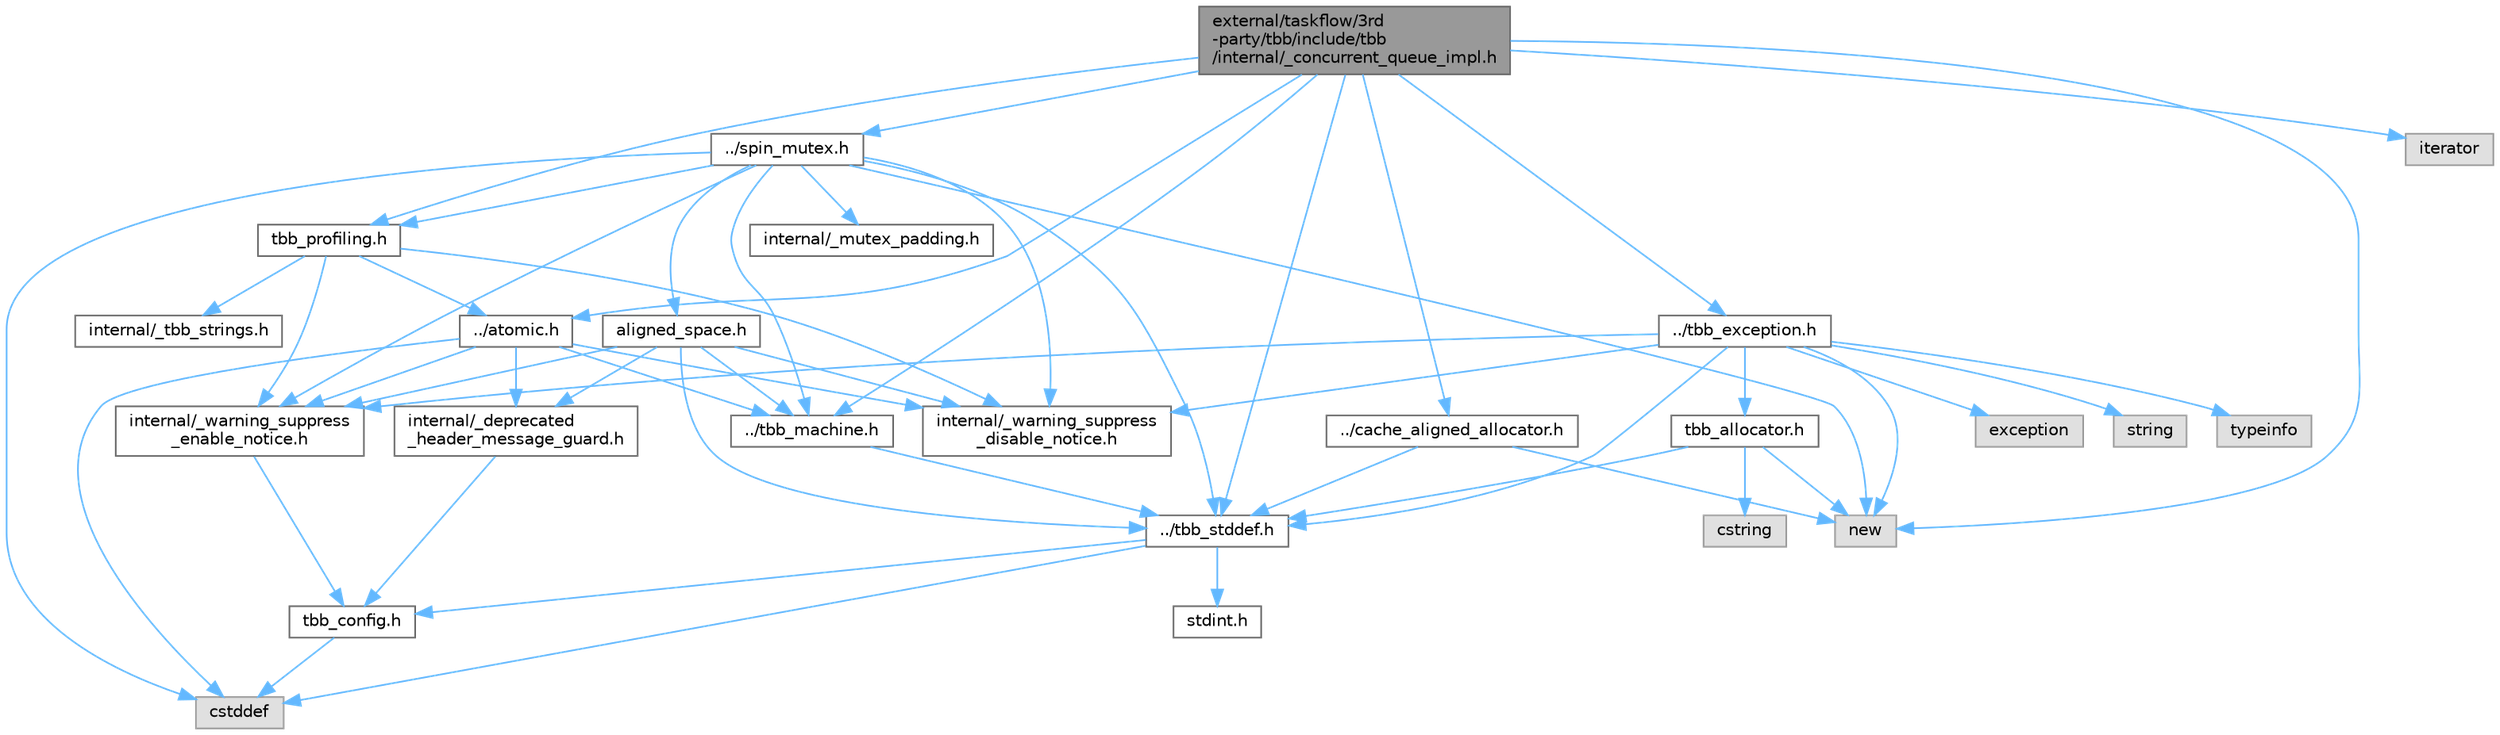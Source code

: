 digraph "external/taskflow/3rd-party/tbb/include/tbb/internal/_concurrent_queue_impl.h"
{
 // LATEX_PDF_SIZE
  bgcolor="transparent";
  edge [fontname=Helvetica,fontsize=10,labelfontname=Helvetica,labelfontsize=10];
  node [fontname=Helvetica,fontsize=10,shape=box,height=0.2,width=0.4];
  Node1 [id="Node000001",label="external/taskflow/3rd\l-party/tbb/include/tbb\l/internal/_concurrent_queue_impl.h",height=0.2,width=0.4,color="gray40", fillcolor="grey60", style="filled", fontcolor="black",tooltip=" "];
  Node1 -> Node2 [id="edge53_Node000001_Node000002",color="steelblue1",style="solid",tooltip=" "];
  Node2 [id="Node000002",label="../tbb_stddef.h",height=0.2,width=0.4,color="grey40", fillcolor="white", style="filled",URL="$tbb__stddef_8h.html",tooltip=" "];
  Node2 -> Node3 [id="edge54_Node000002_Node000003",color="steelblue1",style="solid",tooltip=" "];
  Node3 [id="Node000003",label="tbb_config.h",height=0.2,width=0.4,color="grey40", fillcolor="white", style="filled",URL="$tbb__config_8h.html",tooltip=" "];
  Node3 -> Node4 [id="edge55_Node000003_Node000004",color="steelblue1",style="solid",tooltip=" "];
  Node4 [id="Node000004",label="cstddef",height=0.2,width=0.4,color="grey60", fillcolor="#E0E0E0", style="filled",tooltip=" "];
  Node2 -> Node4 [id="edge56_Node000002_Node000004",color="steelblue1",style="solid",tooltip=" "];
  Node2 -> Node5 [id="edge57_Node000002_Node000005",color="steelblue1",style="solid",tooltip=" "];
  Node5 [id="Node000005",label="stdint.h",height=0.2,width=0.4,color="grey40", fillcolor="white", style="filled",URL="$stdint_8h.html",tooltip=" "];
  Node1 -> Node6 [id="edge58_Node000001_Node000006",color="steelblue1",style="solid",tooltip=" "];
  Node6 [id="Node000006",label="../tbb_machine.h",height=0.2,width=0.4,color="grey40", fillcolor="white", style="filled",URL="$tbb__machine_8h.html",tooltip=" "];
  Node6 -> Node2 [id="edge59_Node000006_Node000002",color="steelblue1",style="solid",tooltip=" "];
  Node1 -> Node7 [id="edge60_Node000001_Node000007",color="steelblue1",style="solid",tooltip=" "];
  Node7 [id="Node000007",label="../atomic.h",height=0.2,width=0.4,color="grey40", fillcolor="white", style="filled",URL="$external_2taskflow_23rd-party_2tbb_2include_2tbb_2atomic_8h.html",tooltip=" "];
  Node7 -> Node8 [id="edge61_Node000007_Node000008",color="steelblue1",style="solid",tooltip=" "];
  Node8 [id="Node000008",label="internal/_deprecated\l_header_message_guard.h",height=0.2,width=0.4,color="grey40", fillcolor="white", style="filled",URL="$__deprecated__header__message__guard_8h.html",tooltip=" "];
  Node8 -> Node3 [id="edge62_Node000008_Node000003",color="steelblue1",style="solid",tooltip=" "];
  Node7 -> Node9 [id="edge63_Node000007_Node000009",color="steelblue1",style="solid",tooltip=" "];
  Node9 [id="Node000009",label="internal/_warning_suppress\l_enable_notice.h",height=0.2,width=0.4,color="grey40", fillcolor="white", style="filled",URL="$__warning__suppress__enable__notice_8h.html",tooltip=" "];
  Node9 -> Node3 [id="edge64_Node000009_Node000003",color="steelblue1",style="solid",tooltip=" "];
  Node7 -> Node4 [id="edge65_Node000007_Node000004",color="steelblue1",style="solid",tooltip=" "];
  Node7 -> Node6 [id="edge66_Node000007_Node000006",color="steelblue1",style="solid",tooltip=" "];
  Node7 -> Node10 [id="edge67_Node000007_Node000010",color="steelblue1",style="solid",tooltip=" "];
  Node10 [id="Node000010",label="internal/_warning_suppress\l_disable_notice.h",height=0.2,width=0.4,color="grey40", fillcolor="white", style="filled",URL="$__warning__suppress__disable__notice_8h.html",tooltip=" "];
  Node1 -> Node11 [id="edge68_Node000001_Node000011",color="steelblue1",style="solid",tooltip=" "];
  Node11 [id="Node000011",label="../spin_mutex.h",height=0.2,width=0.4,color="grey40", fillcolor="white", style="filled",URL="$external_2taskflow_23rd-party_2tbb_2include_2tbb_2spin__mutex_8h.html",tooltip=" "];
  Node11 -> Node9 [id="edge69_Node000011_Node000009",color="steelblue1",style="solid",tooltip=" "];
  Node11 -> Node4 [id="edge70_Node000011_Node000004",color="steelblue1",style="solid",tooltip=" "];
  Node11 -> Node12 [id="edge71_Node000011_Node000012",color="steelblue1",style="solid",tooltip=" "];
  Node12 [id="Node000012",label="new",height=0.2,width=0.4,color="grey60", fillcolor="#E0E0E0", style="filled",tooltip=" "];
  Node11 -> Node13 [id="edge72_Node000011_Node000013",color="steelblue1",style="solid",tooltip=" "];
  Node13 [id="Node000013",label="aligned_space.h",height=0.2,width=0.4,color="grey40", fillcolor="white", style="filled",URL="$aligned__space_8h.html",tooltip=" "];
  Node13 -> Node8 [id="edge73_Node000013_Node000008",color="steelblue1",style="solid",tooltip=" "];
  Node13 -> Node9 [id="edge74_Node000013_Node000009",color="steelblue1",style="solid",tooltip=" "];
  Node13 -> Node2 [id="edge75_Node000013_Node000002",color="steelblue1",style="solid",tooltip=" "];
  Node13 -> Node6 [id="edge76_Node000013_Node000006",color="steelblue1",style="solid",tooltip=" "];
  Node13 -> Node10 [id="edge77_Node000013_Node000010",color="steelblue1",style="solid",tooltip=" "];
  Node11 -> Node2 [id="edge78_Node000011_Node000002",color="steelblue1",style="solid",tooltip=" "];
  Node11 -> Node6 [id="edge79_Node000011_Node000006",color="steelblue1",style="solid",tooltip=" "];
  Node11 -> Node14 [id="edge80_Node000011_Node000014",color="steelblue1",style="solid",tooltip=" "];
  Node14 [id="Node000014",label="tbb_profiling.h",height=0.2,width=0.4,color="grey40", fillcolor="white", style="filled",URL="$tbb__profiling_8h.html",tooltip=" "];
  Node14 -> Node9 [id="edge81_Node000014_Node000009",color="steelblue1",style="solid",tooltip=" "];
  Node14 -> Node15 [id="edge82_Node000014_Node000015",color="steelblue1",style="solid",tooltip=" "];
  Node15 [id="Node000015",label="internal/_tbb_strings.h",height=0.2,width=0.4,color="grey40", fillcolor="white", style="filled",URL="$__tbb__strings_8h.html",tooltip=" "];
  Node14 -> Node7 [id="edge83_Node000014_Node000007",color="steelblue1",style="solid",tooltip=" "];
  Node14 -> Node10 [id="edge84_Node000014_Node000010",color="steelblue1",style="solid",tooltip=" "];
  Node11 -> Node16 [id="edge85_Node000011_Node000016",color="steelblue1",style="solid",tooltip=" "];
  Node16 [id="Node000016",label="internal/_mutex_padding.h",height=0.2,width=0.4,color="grey40", fillcolor="white", style="filled",URL="$__mutex__padding_8h.html",tooltip=" "];
  Node11 -> Node10 [id="edge86_Node000011_Node000010",color="steelblue1",style="solid",tooltip=" "];
  Node1 -> Node17 [id="edge87_Node000001_Node000017",color="steelblue1",style="solid",tooltip=" "];
  Node17 [id="Node000017",label="../cache_aligned_allocator.h",height=0.2,width=0.4,color="grey40", fillcolor="white", style="filled",URL="$cache__aligned__allocator_8h.html",tooltip=" "];
  Node17 -> Node12 [id="edge88_Node000017_Node000012",color="steelblue1",style="solid",tooltip=" "];
  Node17 -> Node2 [id="edge89_Node000017_Node000002",color="steelblue1",style="solid",tooltip=" "];
  Node1 -> Node18 [id="edge90_Node000001_Node000018",color="steelblue1",style="solid",tooltip=" "];
  Node18 [id="Node000018",label="../tbb_exception.h",height=0.2,width=0.4,color="grey40", fillcolor="white", style="filled",URL="$tbb__exception_8h.html",tooltip=" "];
  Node18 -> Node9 [id="edge91_Node000018_Node000009",color="steelblue1",style="solid",tooltip=" "];
  Node18 -> Node2 [id="edge92_Node000018_Node000002",color="steelblue1",style="solid",tooltip=" "];
  Node18 -> Node19 [id="edge93_Node000018_Node000019",color="steelblue1",style="solid",tooltip=" "];
  Node19 [id="Node000019",label="exception",height=0.2,width=0.4,color="grey60", fillcolor="#E0E0E0", style="filled",tooltip=" "];
  Node18 -> Node12 [id="edge94_Node000018_Node000012",color="steelblue1",style="solid",tooltip=" "];
  Node18 -> Node20 [id="edge95_Node000018_Node000020",color="steelblue1",style="solid",tooltip=" "];
  Node20 [id="Node000020",label="string",height=0.2,width=0.4,color="grey60", fillcolor="#E0E0E0", style="filled",tooltip=" "];
  Node18 -> Node21 [id="edge96_Node000018_Node000021",color="steelblue1",style="solid",tooltip=" "];
  Node21 [id="Node000021",label="tbb_allocator.h",height=0.2,width=0.4,color="grey40", fillcolor="white", style="filled",URL="$tbb__allocator_8h.html",tooltip=" "];
  Node21 -> Node2 [id="edge97_Node000021_Node000002",color="steelblue1",style="solid",tooltip=" "];
  Node21 -> Node12 [id="edge98_Node000021_Node000012",color="steelblue1",style="solid",tooltip=" "];
  Node21 -> Node22 [id="edge99_Node000021_Node000022",color="steelblue1",style="solid",tooltip=" "];
  Node22 [id="Node000022",label="cstring",height=0.2,width=0.4,color="grey60", fillcolor="#E0E0E0", style="filled",tooltip=" "];
  Node18 -> Node23 [id="edge100_Node000018_Node000023",color="steelblue1",style="solid",tooltip=" "];
  Node23 [id="Node000023",label="typeinfo",height=0.2,width=0.4,color="grey60", fillcolor="#E0E0E0", style="filled",tooltip=" "];
  Node18 -> Node10 [id="edge101_Node000018_Node000010",color="steelblue1",style="solid",tooltip=" "];
  Node1 -> Node14 [id="edge102_Node000001_Node000014",color="steelblue1",style="solid",tooltip=" "];
  Node1 -> Node12 [id="edge103_Node000001_Node000012",color="steelblue1",style="solid",tooltip=" "];
  Node1 -> Node24 [id="edge104_Node000001_Node000024",color="steelblue1",style="solid",tooltip=" "];
  Node24 [id="Node000024",label="iterator",height=0.2,width=0.4,color="grey60", fillcolor="#E0E0E0", style="filled",tooltip=" "];
}
